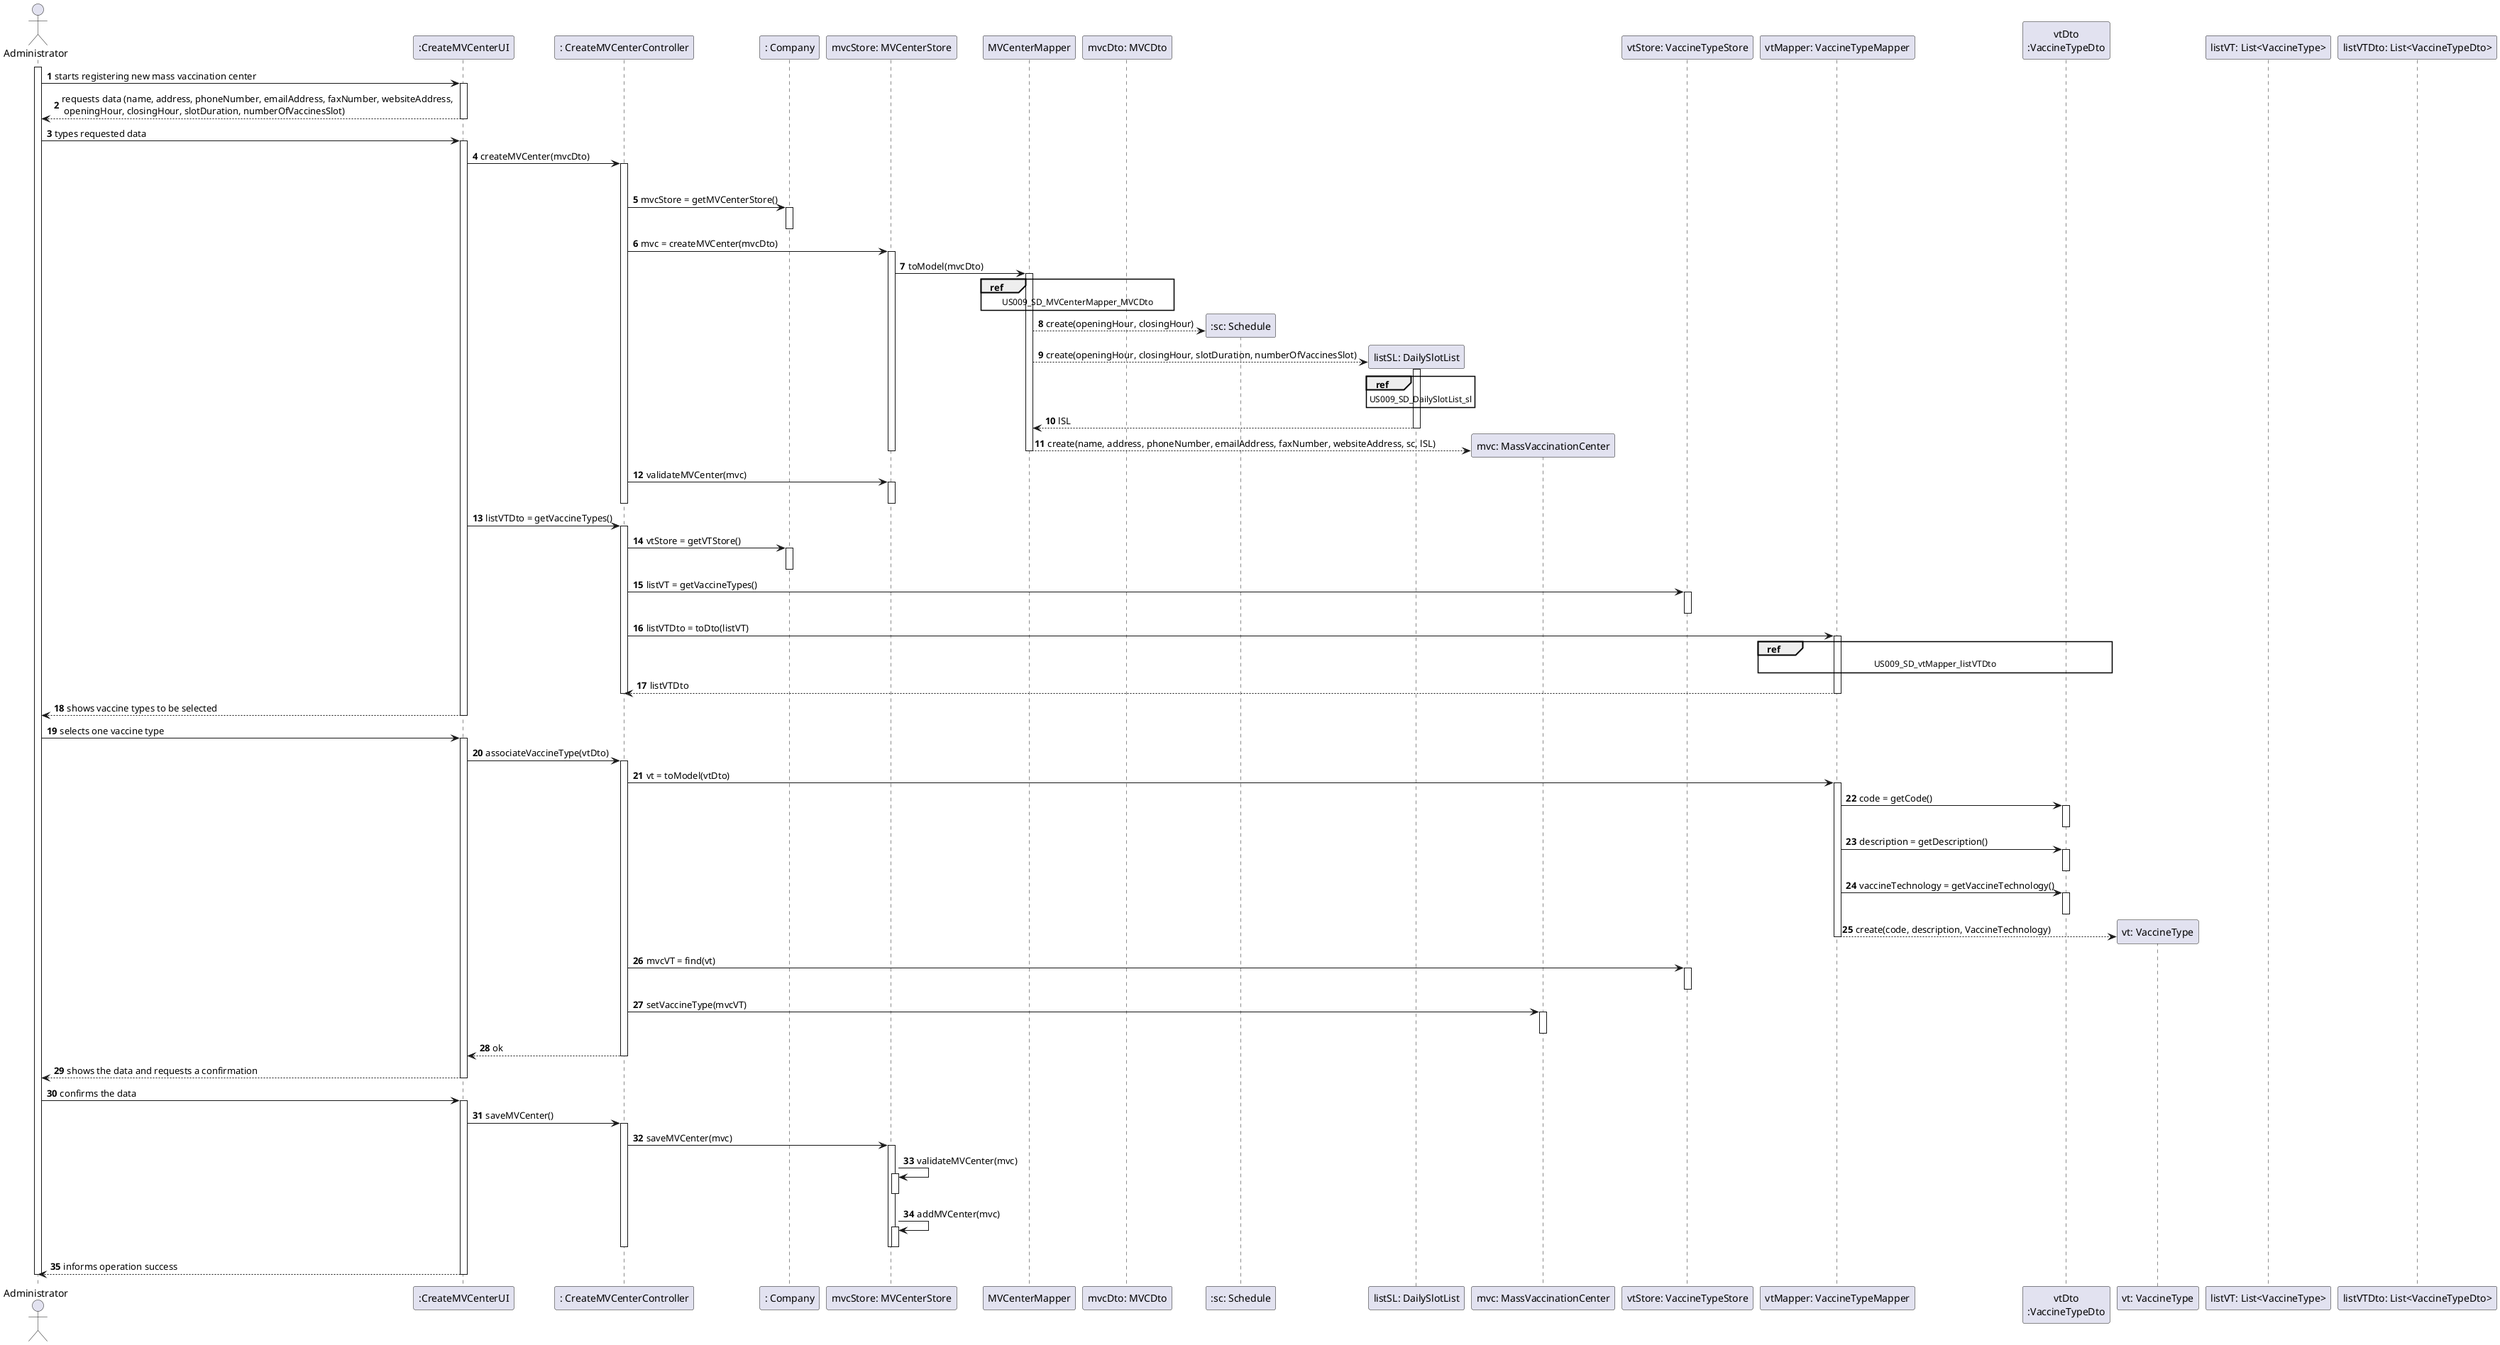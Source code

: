 @startuml

autonumber
actor "Administrator" as ADM
participant ":CreateMVCenterUI" as UI
participant ": CreateMVCenterController" as CTRL
participant ": Company" as COMP
participant "mvcStore: MVCenterStore" as STORE
participant "MVCenterMapper" as MVC_MP
participant "mvcDto: MVCDto" as MVC_DTO
participant ":sc: Schedule" as SC
participant "listSL: DailySlotList" as LIST_SL
participant "mvc: MassVaccinationCenter" as MVC
participant "vtStore: VaccineTypeStore" as STORE_VT
participant "vtMapper: VaccineTypeMapper" as MP
participant "vtDto\n:VaccineTypeDto" as vtDto
participant "vt: VaccineType" as VT
participant "listVT: List<VaccineType>" as LIST_VT
participant "listVTDto: List<VaccineTypeDto>" as LIST_VT_DTO

activate ADM
ADM -> UI : starts registering new mass vaccination center
activate UI
UI --> ADM : requests data (name, address, phoneNumber, emailAddress, faxNumber, websiteAddress, \n openingHour, closingHour, slotDuration, numberOfVaccinesSlot)
deactivate UI
ADM -> UI : types requested data
activate UI
UI -> CTRL : createMVCenter(mvcDto)
activate CTRL
deactivate COMP
CTRL -> COMP : mvcStore = getMVCenterStore()
activate COMP
deactivate COMP
CTRL -> STORE : mvc = createMVCenter(mvcDto)
activate STORE
STORE -> MVC_MP : toModel(mvcDto)
activate MVC_MP
ref over MVC_MP, MVC_DTO [[US009_SD_MVCenterMapper_MVCDto.puml]] : US009_SD_MVCenterMapper_MVCDto
MVC_MP --> SC**: create(openingHour, closingHour)
MVC_MP --> LIST_SL**: create(openingHour, closingHour, slotDuration, numberOfVaccinesSlot)
ref over LIST_SL [[US009_SD_DailySlotList_sl.puml]] : US009_SD_DailySlotList_sl
activate LIST_SL
LIST_SL --> MVC_MP : lSL
deactivate LIST_SL
MVC_MP --> MVC**: create(name, address, phoneNumber, emailAddress, faxNumber, websiteAddress, sc, lSL)
deactivate MVC_MP
deactivate STORE
CTRL -> STORE: validateMVCenter(mvc)
activate STORE
deactivate STORE
deactivate CTRL
UI -> CTRL : listVTDto = getVaccineTypes()
activate CTRL
CTRL -> COMP : vtStore = getVTStore()
activate COMP
deactivate COMP
CTRL -> STORE_VT : listVT = getVaccineTypes()
activate STORE_VT
deactivate STORE_VT
CTRL -> MP : listVTDto = toDto(listVT)
activate MP
ref over MP, vtDto [[US009_SD_vtMapper_listVTDto.puml]] : US009_SD_vtMapper_listVTDto
MP --> CTRL : listVTDto
deactivate MP
deactivate CTRL
UI --> ADM : shows vaccine types to be selected
deactivate UI
ADM -> UI : selects one vaccine type
activate UI
UI -> CTRL : associateVaccineType(vtDto)
activate CTRL
CTRL -> MP : vt = toModel(vtDto)
activate MP
MP -> vtDto : code = getCode()
activate vtDto
deactivate vtDto
MP -> vtDto : description = getDescription()
activate vtDto
deactivate vtDto
MP -> vtDto : vaccineTechnology = getVaccineTechnology()
activate vtDto
deactivate vtDto
MP --> VT **: create(code, description, VaccineTechnology)
deactivate MP
CTRL -> STORE_VT : mvcVT = find(vt)
activate STORE_VT
deactivate STORE_VT
CTRL -> MVC : setVaccineType(mvcVT)
activate MVC
deactivate MVC
CTRL --> UI : ok
deactivate CTRL
UI --> ADM : shows the data and requests a confirmation
deactivate UI
ADM -> UI : confirms the data
activate UI
UI -> CTRL : saveMVCenter()
activate CTRL
CTRL ->STORE :saveMVCenter(mvc)
activate STORE
STORE -> STORE: validateMVCenter(mvc)
activate STORE
deactivate STORE
STORE -> STORE: addMVCenter(mvc)
activate STORE
deactivate STORE
deactivate STORE
deactivate CTRL
UI --> ADM : informs operation success
deactivate UI
deactivate ADM

@enduml